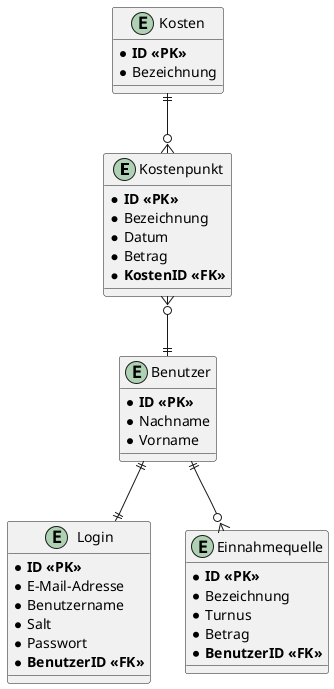 @startuml
entity Kostenpunkt
{
    * **ID <<PK>>**
    * Bezeichnung
    * Datum
    * Betrag
    * **KostenID <<FK>>**
}

entity Benutzer
{
    * **ID <<PK>>**
    * Nachname
    * Vorname
}

entity Login
{
    * **ID <<PK>>**
    * E-Mail-Adresse
    * Benutzername
    * Salt
    * Passwort
    * **BenutzerID <<FK>>**
}

entity Kosten
{
    * **ID <<PK>>**
    * Bezeichnung
}

entity Einnahmequelle
{
    * **ID <<PK>>**
    * Bezeichnung
    * Turnus
    * Betrag
    * **BenutzerID <<FK>>**
}

Kosten ||--o{ Kostenpunkt
Kostenpunkt }o--|| Benutzer
Benutzer ||--o{ Einnahmequelle
Benutzer ||--|| Login
@enduml
